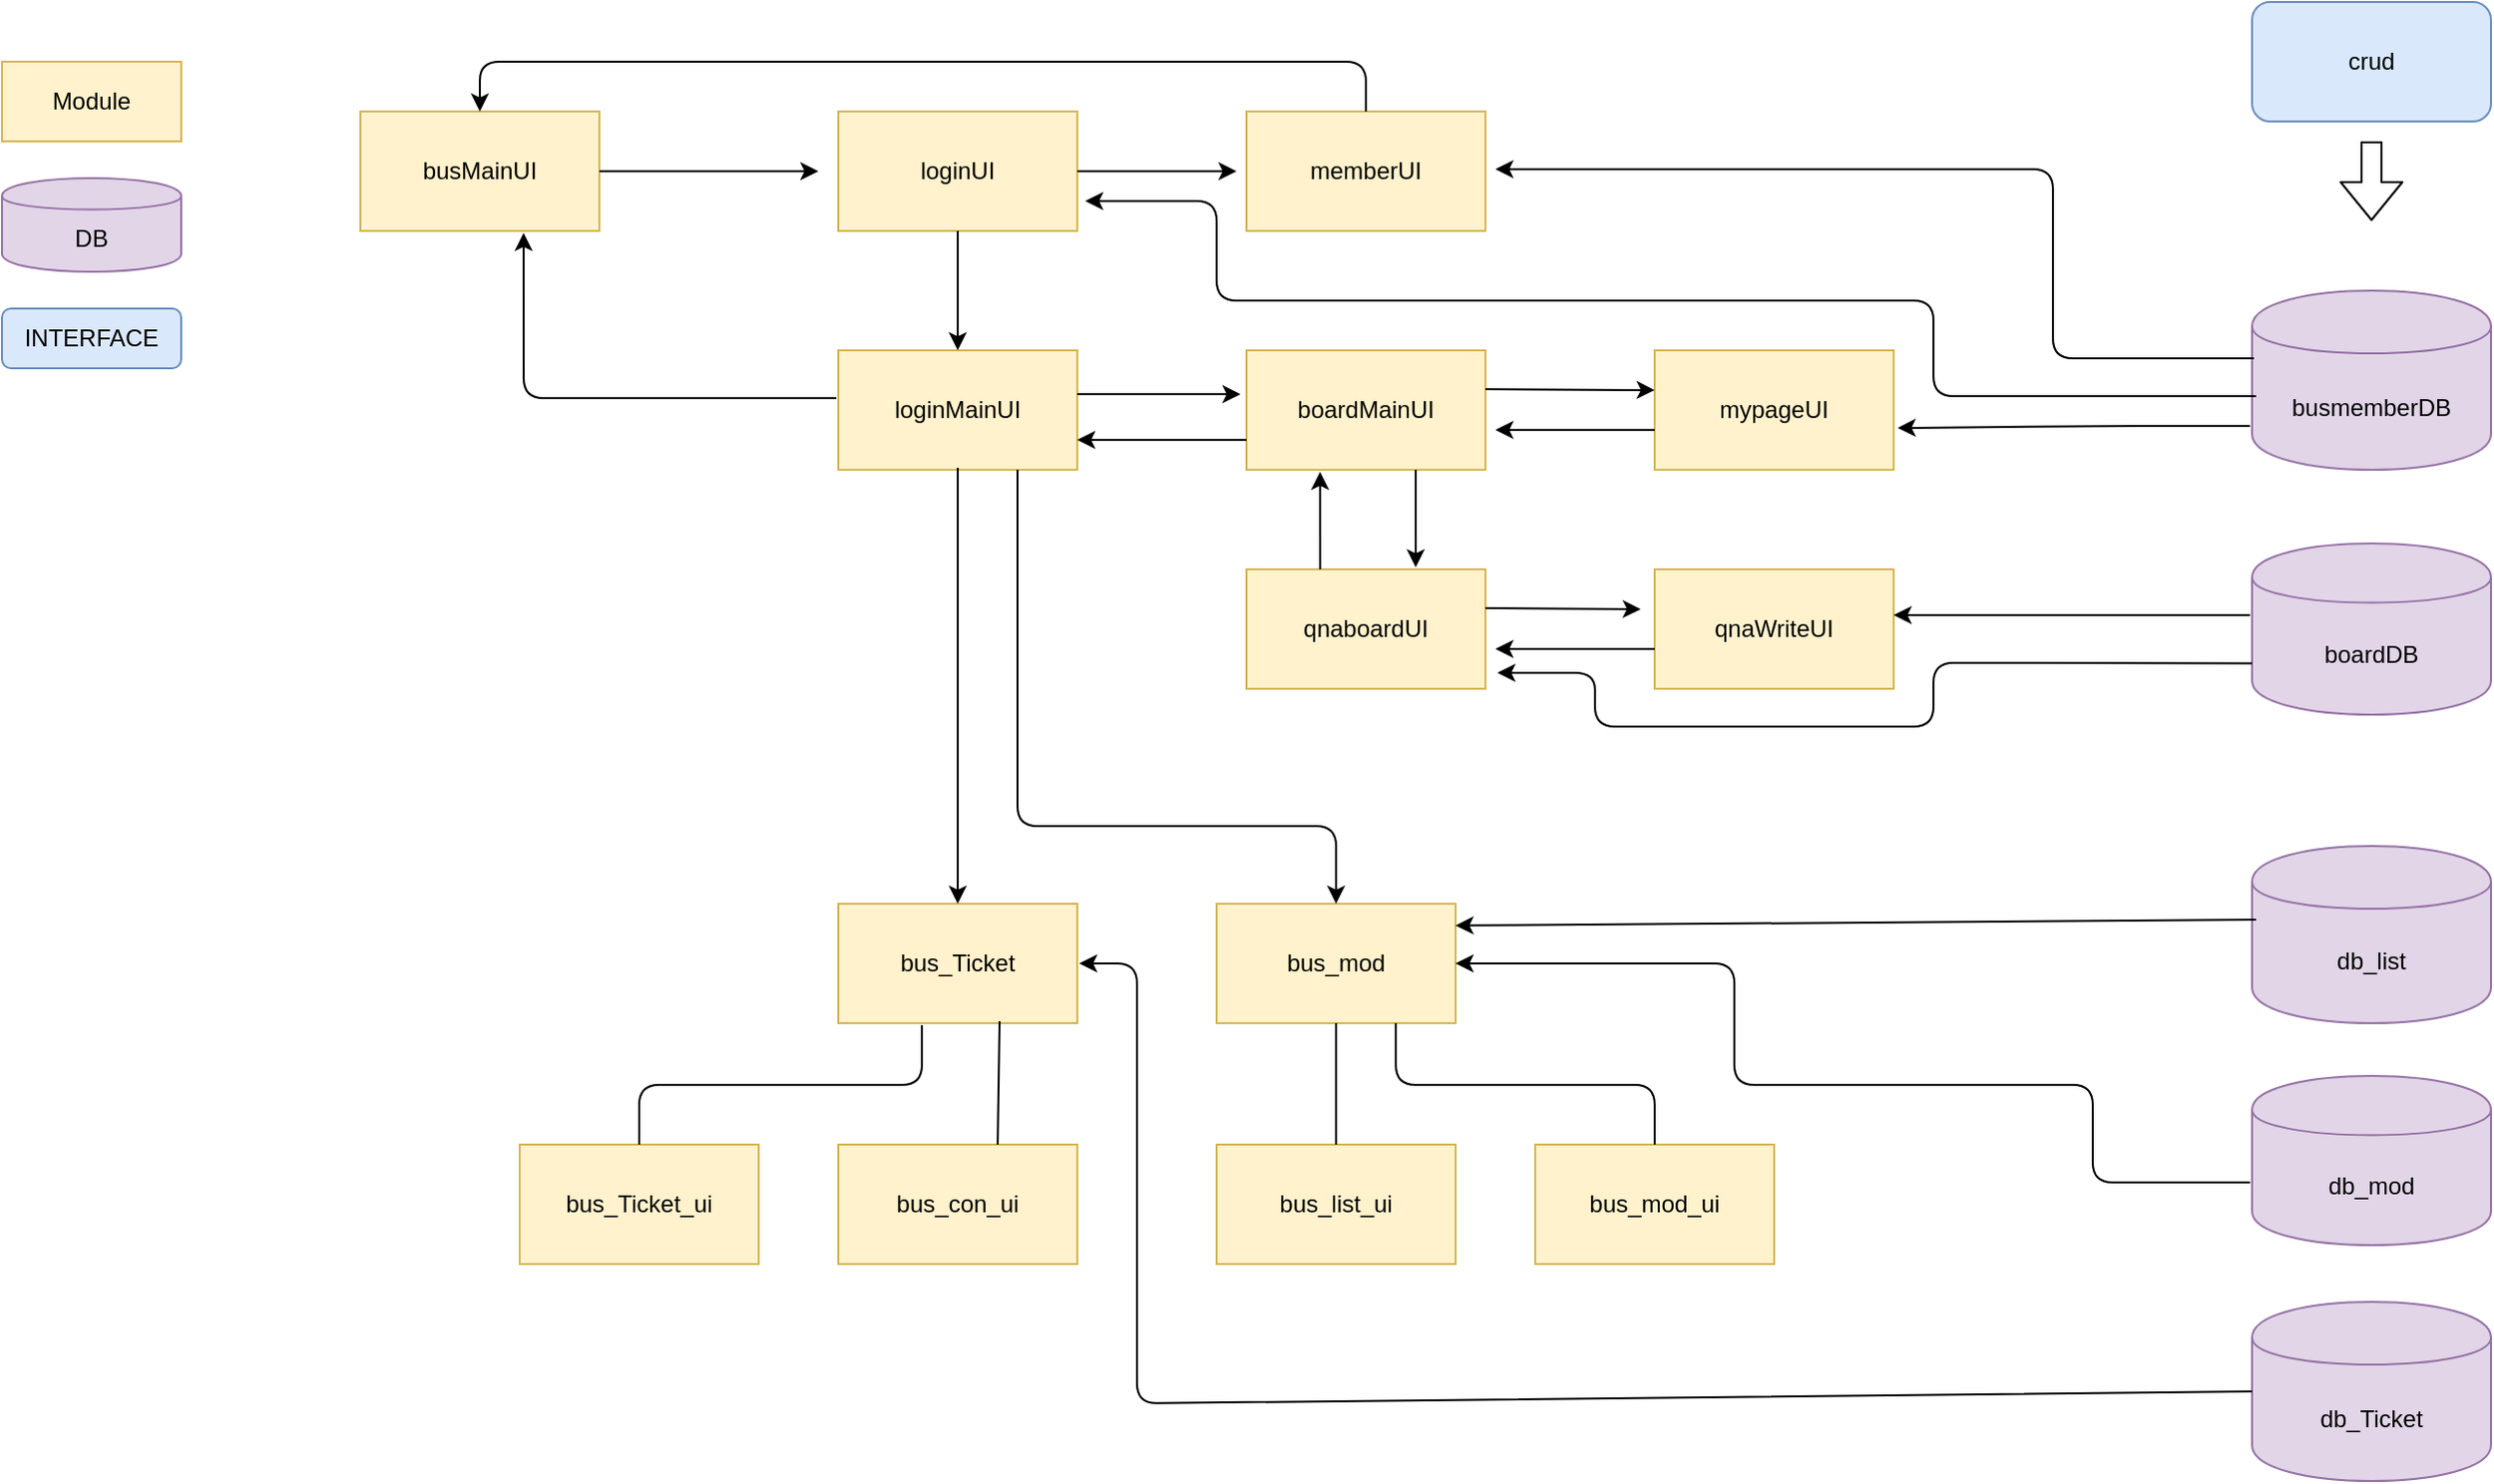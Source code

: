 <mxfile version="10.6.5" type="github"><diagram id="0zbTf277iLyQsnr20TGW" name="Page-1"><mxGraphModel dx="2221" dy="747" grid="1" gridSize="10" guides="1" tooltips="1" connect="1" arrows="1" fold="1" page="1" pageScale="1" pageWidth="827" pageHeight="1169" math="0" shadow="0"><root><mxCell id="0"/><mxCell id="1" parent="0"/><mxCell id="0Jild3vv4ggiWFMUo3aX-1" value="crud" style="rounded=1;whiteSpace=wrap;html=1;fillColor=#dae8fc;strokeColor=#6c8ebf;" parent="1" vertex="1"><mxGeometry x="490" y="110" width="120" height="60" as="geometry"/></mxCell><mxCell id="0Jild3vv4ggiWFMUo3aX-2" value="busmemberDB" style="shape=cylinder;whiteSpace=wrap;html=1;boundedLbl=1;backgroundOutline=1;fillColor=#e1d5e7;strokeColor=#9673a6;" parent="1" vertex="1"><mxGeometry x="490" y="255" width="120" height="90" as="geometry"/></mxCell><mxCell id="0Jild3vv4ggiWFMUo3aX-3" value="boardDB" style="shape=cylinder;whiteSpace=wrap;html=1;boundedLbl=1;backgroundOutline=1;fillColor=#e1d5e7;strokeColor=#9673a6;" parent="1" vertex="1"><mxGeometry x="490" y="382" width="120" height="86" as="geometry"/></mxCell><mxCell id="0Jild3vv4ggiWFMUo3aX-4" value="db_list" style="shape=cylinder;whiteSpace=wrap;html=1;boundedLbl=1;backgroundOutline=1;fillColor=#e1d5e7;strokeColor=#9673a6;" parent="1" vertex="1"><mxGeometry x="490" y="534" width="120" height="89" as="geometry"/></mxCell><mxCell id="0Jild3vv4ggiWFMUo3aX-5" value="db_mod" style="shape=cylinder;whiteSpace=wrap;html=1;boundedLbl=1;backgroundOutline=1;fillColor=#e1d5e7;strokeColor=#9673a6;" parent="1" vertex="1"><mxGeometry x="490" y="649.5" width="120" height="85" as="geometry"/></mxCell><mxCell id="0Jild3vv4ggiWFMUo3aX-6" value="db_Ticket" style="shape=cylinder;whiteSpace=wrap;html=1;boundedLbl=1;backgroundOutline=1;fillColor=#e1d5e7;strokeColor=#9673a6;" parent="1" vertex="1"><mxGeometry x="490" y="763" width="120" height="90" as="geometry"/></mxCell><mxCell id="0Jild3vv4ggiWFMUo3aX-7" value="busMainUI" style="rounded=0;whiteSpace=wrap;html=1;fillColor=#fff2cc;strokeColor=#d6b656;" parent="1" vertex="1"><mxGeometry x="-460" y="165" width="120" height="60" as="geometry"/></mxCell><mxCell id="0Jild3vv4ggiWFMUo3aX-8" value="loginUI" style="rounded=0;whiteSpace=wrap;html=1;fillColor=#fff2cc;strokeColor=#d6b656;" parent="1" vertex="1"><mxGeometry x="-220" y="165" width="120" height="60" as="geometry"/></mxCell><mxCell id="0Jild3vv4ggiWFMUo3aX-9" value="boardMainUI" style="rounded=0;whiteSpace=wrap;html=1;fillColor=#fff2cc;strokeColor=#d6b656;" parent="1" vertex="1"><mxGeometry x="-15" y="285" width="120" height="60" as="geometry"/></mxCell><mxCell id="0Jild3vv4ggiWFMUo3aX-10" value="memberUI" style="rounded=0;whiteSpace=wrap;html=1;fillColor=#fff2cc;strokeColor=#d6b656;" parent="1" vertex="1"><mxGeometry x="-15" y="165" width="120" height="60" as="geometry"/></mxCell><mxCell id="0Jild3vv4ggiWFMUo3aX-11" value="loginMainUI" style="rounded=0;whiteSpace=wrap;html=1;fillColor=#fff2cc;strokeColor=#d6b656;" parent="1" vertex="1"><mxGeometry x="-220" y="285" width="120" height="60" as="geometry"/></mxCell><mxCell id="0Jild3vv4ggiWFMUo3aX-12" value="mypageUI" style="rounded=0;whiteSpace=wrap;html=1;fillColor=#fff2cc;strokeColor=#d6b656;" parent="1" vertex="1"><mxGeometry x="190" y="285" width="120" height="60" as="geometry"/></mxCell><mxCell id="0Jild3vv4ggiWFMUo3aX-13" value="qnaboardUI" style="rounded=0;whiteSpace=wrap;html=1;fillColor=#fff2cc;strokeColor=#d6b656;" parent="1" vertex="1"><mxGeometry x="-15" y="395" width="120" height="60" as="geometry"/></mxCell><mxCell id="0Jild3vv4ggiWFMUo3aX-14" value="qnaWriteUI" style="rounded=0;whiteSpace=wrap;html=1;fillColor=#fff2cc;strokeColor=#d6b656;" parent="1" vertex="1"><mxGeometry x="190" y="395" width="120" height="60" as="geometry"/></mxCell><mxCell id="0Jild3vv4ggiWFMUo3aX-16" value="bus_mod" style="rounded=0;whiteSpace=wrap;html=1;fillColor=#fff2cc;strokeColor=#d6b656;" parent="1" vertex="1"><mxGeometry x="-30" y="563" width="120" height="60" as="geometry"/></mxCell><mxCell id="0Jild3vv4ggiWFMUo3aX-17" value="bus_Ticket" style="rounded=0;whiteSpace=wrap;html=1;fillColor=#fff2cc;strokeColor=#d6b656;" parent="1" vertex="1"><mxGeometry x="-220" y="563" width="120" height="60" as="geometry"/></mxCell><mxCell id="0Jild3vv4ggiWFMUo3aX-21" value="" style="endArrow=classic;html=1;entryX=0.5;entryY=0;entryDx=0;entryDy=0;" parent="1" edge="1" target="0Jild3vv4ggiWFMUo3aX-17"><mxGeometry width="50" height="50" relative="1" as="geometry"><mxPoint x="-160" y="344" as="sourcePoint"/><mxPoint x="-340" y="565" as="targetPoint"/><Array as="points"><mxPoint x="-160" y="394"/></Array></mxGeometry></mxCell><mxCell id="0Jild3vv4ggiWFMUo3aX-22" value="" style="endArrow=classic;html=1;exitX=0.75;exitY=1;exitDx=0;exitDy=0;entryX=0.5;entryY=0;entryDx=0;entryDy=0;" parent="1" source="0Jild3vv4ggiWFMUo3aX-11" edge="1" target="0Jild3vv4ggiWFMUo3aX-16"><mxGeometry width="50" height="50" relative="1" as="geometry"><mxPoint x="-400" y="955" as="sourcePoint"/><mxPoint x="-120" y="534" as="targetPoint"/><Array as="points"><mxPoint x="-130" y="524"/><mxPoint x="30" y="524"/></Array></mxGeometry></mxCell><mxCell id="0Jild3vv4ggiWFMUo3aX-23" value="" style="endArrow=classic;html=1;exitX=0.708;exitY=1;exitDx=0;exitDy=0;exitPerimeter=0;" parent="1" source="0Jild3vv4ggiWFMUo3aX-9" edge="1"><mxGeometry width="50" height="50" relative="1" as="geometry"><mxPoint x="-400" y="955" as="sourcePoint"/><mxPoint x="70" y="394" as="targetPoint"/></mxGeometry></mxCell><mxCell id="0Jild3vv4ggiWFMUo3aX-24" value="" style="endArrow=classic;html=1;" parent="1" edge="1"><mxGeometry width="50" height="50" relative="1" as="geometry"><mxPoint x="-100" y="307" as="sourcePoint"/><mxPoint x="-18" y="307" as="targetPoint"/></mxGeometry></mxCell><mxCell id="0Jild3vv4ggiWFMUo3aX-25" value="" style="endArrow=classic;html=1;exitX=0;exitY=0.75;exitDx=0;exitDy=0;entryX=1;entryY=0.75;entryDx=0;entryDy=0;entryPerimeter=0;" parent="1" source="0Jild3vv4ggiWFMUo3aX-9" edge="1" target="0Jild3vv4ggiWFMUo3aX-11"><mxGeometry width="50" height="50" relative="1" as="geometry"><mxPoint x="-400" y="955" as="sourcePoint"/><mxPoint x="-90" y="330" as="targetPoint"/></mxGeometry></mxCell><mxCell id="0Jild3vv4ggiWFMUo3aX-27" value="" style="endArrow=classic;html=1;entryX=0;entryY=0.333;entryDx=0;entryDy=0;entryPerimeter=0;" parent="1" edge="1" target="0Jild3vv4ggiWFMUo3aX-12"><mxGeometry width="50" height="50" relative="1" as="geometry"><mxPoint x="105" y="304.5" as="sourcePoint"/><mxPoint x="183" y="305" as="targetPoint"/></mxGeometry></mxCell><mxCell id="0Jild3vv4ggiWFMUo3aX-28" value="" style="endArrow=classic;html=1;exitX=0;exitY=0.75;exitDx=0;exitDy=0;" parent="1" edge="1"><mxGeometry width="50" height="50" relative="1" as="geometry"><mxPoint x="190" y="325" as="sourcePoint"/><mxPoint x="110" y="325" as="targetPoint"/></mxGeometry></mxCell><mxCell id="0Jild3vv4ggiWFMUo3aX-29" value="" style="endArrow=classic;html=1;" parent="1" edge="1"><mxGeometry width="50" height="50" relative="1" as="geometry"><mxPoint x="105" y="414.5" as="sourcePoint"/><mxPoint x="183" y="415" as="targetPoint"/></mxGeometry></mxCell><mxCell id="0Jild3vv4ggiWFMUo3aX-30" value="" style="endArrow=classic;html=1;exitX=0;exitY=0.75;exitDx=0;exitDy=0;" parent="1" edge="1"><mxGeometry width="50" height="50" relative="1" as="geometry"><mxPoint x="190" y="435" as="sourcePoint"/><mxPoint x="110" y="435" as="targetPoint"/></mxGeometry></mxCell><mxCell id="0Jild3vv4ggiWFMUo3aX-32" value="" style="endArrow=classic;html=1;entryX=0.308;entryY=1.017;entryDx=0;entryDy=0;entryPerimeter=0;" parent="1" edge="1" target="0Jild3vv4ggiWFMUo3aX-9"><mxGeometry width="50" height="50" relative="1" as="geometry"><mxPoint x="22" y="395" as="sourcePoint"/><mxPoint x="15" y="344" as="targetPoint"/></mxGeometry></mxCell><mxCell id="0Jild3vv4ggiWFMUo3aX-33" value="" style="endArrow=classic;html=1;exitX=1;exitY=0.5;exitDx=0;exitDy=0;" parent="1" source="0Jild3vv4ggiWFMUo3aX-7" edge="1"><mxGeometry width="50" height="50" relative="1" as="geometry"><mxPoint x="-400" y="335" as="sourcePoint"/><mxPoint x="-230" y="195" as="targetPoint"/></mxGeometry></mxCell><mxCell id="0Jild3vv4ggiWFMUo3aX-34" value="" style="endArrow=classic;html=1;exitX=1;exitY=0.5;exitDx=0;exitDy=0;" parent="1" source="0Jild3vv4ggiWFMUo3aX-8" edge="1"><mxGeometry width="50" height="50" relative="1" as="geometry"><mxPoint x="-460" y="945" as="sourcePoint"/><mxPoint x="-20" y="195" as="targetPoint"/></mxGeometry></mxCell><mxCell id="0Jild3vv4ggiWFMUo3aX-35" value="" style="shape=flexArrow;endArrow=classic;html=1;" parent="1" edge="1"><mxGeometry width="50" height="50" relative="1" as="geometry"><mxPoint x="550" y="180" as="sourcePoint"/><mxPoint x="550" y="220" as="targetPoint"/></mxGeometry></mxCell><mxCell id="0Jild3vv4ggiWFMUo3aX-36" value="" style="endArrow=classic;html=1;entryX=1.017;entryY=0.65;entryDx=0;entryDy=0;entryPerimeter=0;" parent="1" edge="1" target="0Jild3vv4ggiWFMUo3aX-12"><mxGeometry width="50" height="50" relative="1" as="geometry"><mxPoint x="489" y="323" as="sourcePoint"/><mxPoint x="320" y="323" as="targetPoint"/><Array as="points"><mxPoint x="420" y="323"/></Array></mxGeometry></mxCell><mxCell id="0Jild3vv4ggiWFMUo3aX-37" value="" style="endArrow=classic;html=1;exitX=0.008;exitY=0.378;exitDx=0;exitDy=0;exitPerimeter=0;" parent="1" edge="1" source="0Jild3vv4ggiWFMUo3aX-2"><mxGeometry width="50" height="50" relative="1" as="geometry"><mxPoint x="491" y="304" as="sourcePoint"/><mxPoint x="110" y="194" as="targetPoint"/><Array as="points"><mxPoint x="390" y="289"/><mxPoint x="390" y="194"/><mxPoint x="320" y="194"/></Array></mxGeometry></mxCell><mxCell id="0Jild3vv4ggiWFMUo3aX-38" value="" style="endArrow=classic;html=1;exitX=0.017;exitY=0.589;exitDx=0;exitDy=0;exitPerimeter=0;" parent="1" source="0Jild3vv4ggiWFMUo3aX-2" edge="1"><mxGeometry width="50" height="50" relative="1" as="geometry"><mxPoint x="-460" y="954" as="sourcePoint"/><mxPoint x="-96" y="210" as="targetPoint"/><Array as="points"><mxPoint x="330" y="308"/><mxPoint x="330" y="260"/><mxPoint x="140" y="260"/><mxPoint x="-30" y="260"/><mxPoint x="-30" y="210"/></Array></mxGeometry></mxCell><mxCell id="ao6T3mvwKLXok54sisAz-2" value="" style="endArrow=classic;html=1;exitX=-0.008;exitY=0.419;exitDx=0;exitDy=0;exitPerimeter=0;entryX=1;entryY=0.383;entryDx=0;entryDy=0;entryPerimeter=0;" edge="1" parent="1" source="0Jild3vv4ggiWFMUo3aX-3" target="0Jild3vv4ggiWFMUo3aX-14"><mxGeometry width="50" height="50" relative="1" as="geometry"><mxPoint x="-460" y="954" as="sourcePoint"/><mxPoint x="320" y="418" as="targetPoint"/></mxGeometry></mxCell><mxCell id="ao6T3mvwKLXok54sisAz-3" value="" style="endArrow=classic;html=1;exitX=0;exitY=0.7;exitDx=0;exitDy=0;" edge="1" parent="1" source="0Jild3vv4ggiWFMUo3aX-3"><mxGeometry width="50" height="50" relative="1" as="geometry"><mxPoint x="499" y="428" as="sourcePoint"/><mxPoint x="111" y="447" as="targetPoint"/><Array as="points"><mxPoint x="330" y="442"/><mxPoint x="330" y="474"/><mxPoint x="160" y="474"/><mxPoint x="160" y="447"/></Array></mxGeometry></mxCell><mxCell id="ao6T3mvwKLXok54sisAz-6" value="bus_Ticket_ui" style="rounded=0;whiteSpace=wrap;html=1;fillColor=#fff2cc;strokeColor=#d6b656;" vertex="1" parent="1"><mxGeometry x="-380" y="684" width="120" height="60" as="geometry"/></mxCell><mxCell id="ao6T3mvwKLXok54sisAz-7" value="bus_con_ui" style="rounded=0;whiteSpace=wrap;html=1;fillColor=#fff2cc;strokeColor=#d6b656;" vertex="1" parent="1"><mxGeometry x="-220" y="684" width="120" height="60" as="geometry"/></mxCell><mxCell id="ao6T3mvwKLXok54sisAz-8" value="bus_list_ui" style="rounded=0;whiteSpace=wrap;html=1;fillColor=#fff2cc;strokeColor=#d6b656;" vertex="1" parent="1"><mxGeometry x="-30" y="684" width="120" height="60" as="geometry"/></mxCell><mxCell id="ao6T3mvwKLXok54sisAz-9" value="bus_mod_ui" style="rounded=0;whiteSpace=wrap;html=1;fillColor=#fff2cc;strokeColor=#d6b656;" vertex="1" parent="1"><mxGeometry x="130" y="684" width="120" height="60" as="geometry"/></mxCell><mxCell id="ao6T3mvwKLXok54sisAz-15" value="" style="endArrow=none;html=1;entryX=0.35;entryY=1.017;entryDx=0;entryDy=0;entryPerimeter=0;exitX=0.5;exitY=0;exitDx=0;exitDy=0;" edge="1" parent="1" source="ao6T3mvwKLXok54sisAz-6" target="0Jild3vv4ggiWFMUo3aX-17"><mxGeometry width="50" height="50" relative="1" as="geometry"><mxPoint x="-210" y="674" as="sourcePoint"/><mxPoint x="-410" y="874" as="targetPoint"/><Array as="points"><mxPoint x="-320" y="654"/><mxPoint x="-260" y="654"/><mxPoint x="-178" y="654"/></Array></mxGeometry></mxCell><mxCell id="ao6T3mvwKLXok54sisAz-17" value="" style="endArrow=none;html=1;entryX=0.5;entryY=1;entryDx=0;entryDy=0;" edge="1" parent="1" source="ao6T3mvwKLXok54sisAz-8" target="0Jild3vv4ggiWFMUo3aX-16"><mxGeometry width="50" height="50" relative="1" as="geometry"><mxPoint x="-460" y="924" as="sourcePoint"/><mxPoint x="-410" y="874" as="targetPoint"/></mxGeometry></mxCell><mxCell id="ao6T3mvwKLXok54sisAz-19" value="" style="endArrow=none;html=1;exitX=0.5;exitY=0;exitDx=0;exitDy=0;entryX=0.75;entryY=1;entryDx=0;entryDy=0;" edge="1" parent="1" source="ao6T3mvwKLXok54sisAz-9" target="0Jild3vv4ggiWFMUo3aX-16"><mxGeometry width="50" height="50" relative="1" as="geometry"><mxPoint x="-460" y="924" as="sourcePoint"/><mxPoint x="70" y="624" as="targetPoint"/><Array as="points"><mxPoint x="190" y="654"/><mxPoint x="60" y="654"/></Array></mxGeometry></mxCell><mxCell id="ao6T3mvwKLXok54sisAz-20" value="" style="endArrow=none;html=1;entryX=0.675;entryY=0.983;entryDx=0;entryDy=0;entryPerimeter=0;exitX=0.667;exitY=0;exitDx=0;exitDy=0;exitPerimeter=0;" edge="1" parent="1" source="ao6T3mvwKLXok54sisAz-7" target="0Jild3vv4ggiWFMUo3aX-17"><mxGeometry width="50" height="50" relative="1" as="geometry"><mxPoint x="-460" y="924" as="sourcePoint"/><mxPoint x="-410" y="874" as="targetPoint"/></mxGeometry></mxCell><mxCell id="ao6T3mvwKLXok54sisAz-21" value="" style="endArrow=classic;html=1;exitX=0.017;exitY=0.416;exitDx=0;exitDy=0;exitPerimeter=0;entryX=1;entryY=0.183;entryDx=0;entryDy=0;entryPerimeter=0;" edge="1" parent="1" source="0Jild3vv4ggiWFMUo3aX-4" target="0Jild3vv4ggiWFMUo3aX-16"><mxGeometry width="50" height="50" relative="1" as="geometry"><mxPoint x="-460" y="924" as="sourcePoint"/><mxPoint x="100" y="574" as="targetPoint"/></mxGeometry></mxCell><mxCell id="ao6T3mvwKLXok54sisAz-22" value="" style="endArrow=classic;html=1;entryX=1;entryY=0.5;entryDx=0;entryDy=0;exitX=-0.008;exitY=0.629;exitDx=0;exitDy=0;exitPerimeter=0;" edge="1" parent="1" source="0Jild3vv4ggiWFMUo3aX-5" target="0Jild3vv4ggiWFMUo3aX-16"><mxGeometry width="50" height="50" relative="1" as="geometry"><mxPoint x="-460" y="924" as="sourcePoint"/><mxPoint x="-410" y="874" as="targetPoint"/><Array as="points"><mxPoint x="410" y="703"/><mxPoint x="410" y="654"/><mxPoint x="230" y="654"/><mxPoint x="230" y="593"/></Array></mxGeometry></mxCell><mxCell id="ao6T3mvwKLXok54sisAz-23" value="" style="endArrow=classic;html=1;exitX=0;exitY=0.5;exitDx=0;exitDy=0;" edge="1" parent="1" source="0Jild3vv4ggiWFMUo3aX-6"><mxGeometry width="50" height="50" relative="1" as="geometry"><mxPoint x="-460" y="924" as="sourcePoint"/><mxPoint x="-99" y="593" as="targetPoint"/><Array as="points"><mxPoint x="-70" y="814"/><mxPoint x="-70" y="694"/><mxPoint x="-70" y="593"/></Array></mxGeometry></mxCell><mxCell id="ao6T3mvwKLXok54sisAz-24" value="Module" style="rounded=0;whiteSpace=wrap;html=1;fillColor=#fff2cc;strokeColor=#d6b656;" vertex="1" parent="1"><mxGeometry x="-640" y="140" width="90" height="40" as="geometry"/></mxCell><mxCell id="ao6T3mvwKLXok54sisAz-25" value="INTERFACE" style="rounded=1;whiteSpace=wrap;html=1;fillColor=#dae8fc;strokeColor=#6c8ebf;" vertex="1" parent="1"><mxGeometry x="-640" y="264" width="90" height="30" as="geometry"/></mxCell><mxCell id="ao6T3mvwKLXok54sisAz-26" value="DB" style="shape=cylinder;whiteSpace=wrap;html=1;boundedLbl=1;backgroundOutline=1;fillColor=#e1d5e7;strokeColor=#9673a6;" vertex="1" parent="1"><mxGeometry x="-640" y="198.5" width="90" height="47" as="geometry"/></mxCell><mxCell id="ao6T3mvwKLXok54sisAz-27" value="" style="endArrow=classic;html=1;entryX=0.5;entryY=0;entryDx=0;entryDy=0;exitX=0.5;exitY=1;exitDx=0;exitDy=0;" edge="1" parent="1" source="0Jild3vv4ggiWFMUo3aX-8" target="0Jild3vv4ggiWFMUo3aX-11"><mxGeometry width="50" height="50" relative="1" as="geometry"><mxPoint x="-570" y="920" as="sourcePoint"/><mxPoint x="-520" y="870" as="targetPoint"/></mxGeometry></mxCell><mxCell id="ao6T3mvwKLXok54sisAz-28" value="" style="endArrow=classic;html=1;entryX=0.683;entryY=1.017;entryDx=0;entryDy=0;entryPerimeter=0;exitX=-0.008;exitY=0.4;exitDx=0;exitDy=0;exitPerimeter=0;" edge="1" parent="1" source="0Jild3vv4ggiWFMUo3aX-11" target="0Jild3vv4ggiWFMUo3aX-7"><mxGeometry width="50" height="50" relative="1" as="geometry"><mxPoint x="-570" y="920" as="sourcePoint"/><mxPoint x="-520" y="870" as="targetPoint"/><Array as="points"><mxPoint x="-378" y="309"/></Array></mxGeometry></mxCell><mxCell id="ao6T3mvwKLXok54sisAz-30" value="" style="endArrow=classic;html=1;exitX=0.5;exitY=0;exitDx=0;exitDy=0;" edge="1" parent="1" source="0Jild3vv4ggiWFMUo3aX-10"><mxGeometry width="50" height="50" relative="1" as="geometry"><mxPoint x="50" y="120" as="sourcePoint"/><mxPoint x="-400" y="165" as="targetPoint"/><Array as="points"><mxPoint x="45" y="140"/><mxPoint x="-160" y="140"/><mxPoint x="-400" y="140"/></Array></mxGeometry></mxCell></root></mxGraphModel></diagram></mxfile>